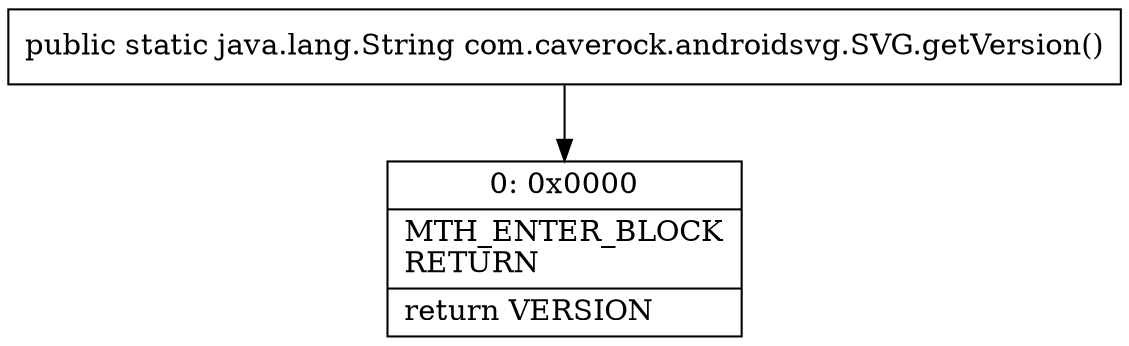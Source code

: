 digraph "CFG forcom.caverock.androidsvg.SVG.getVersion()Ljava\/lang\/String;" {
Node_0 [shape=record,label="{0\:\ 0x0000|MTH_ENTER_BLOCK\lRETURN\l|return VERSION\l}"];
MethodNode[shape=record,label="{public static java.lang.String com.caverock.androidsvg.SVG.getVersion() }"];
MethodNode -> Node_0;
}

